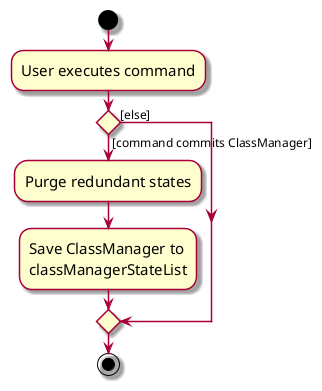 @startuml
skin rose
skinparam ActivityFontSize 15
skinparam ArrowFontSize 12
start
:User executes command;

'Since the beta syntax does not support placing the condition outside the
'diamond we place it as the true branch instead.

if () then ([command commits ClassManager])
    :Purge redundant states;
    :Save ClassManager to
    classManagerStateList;
else ([else])
endif
stop
@enduml
